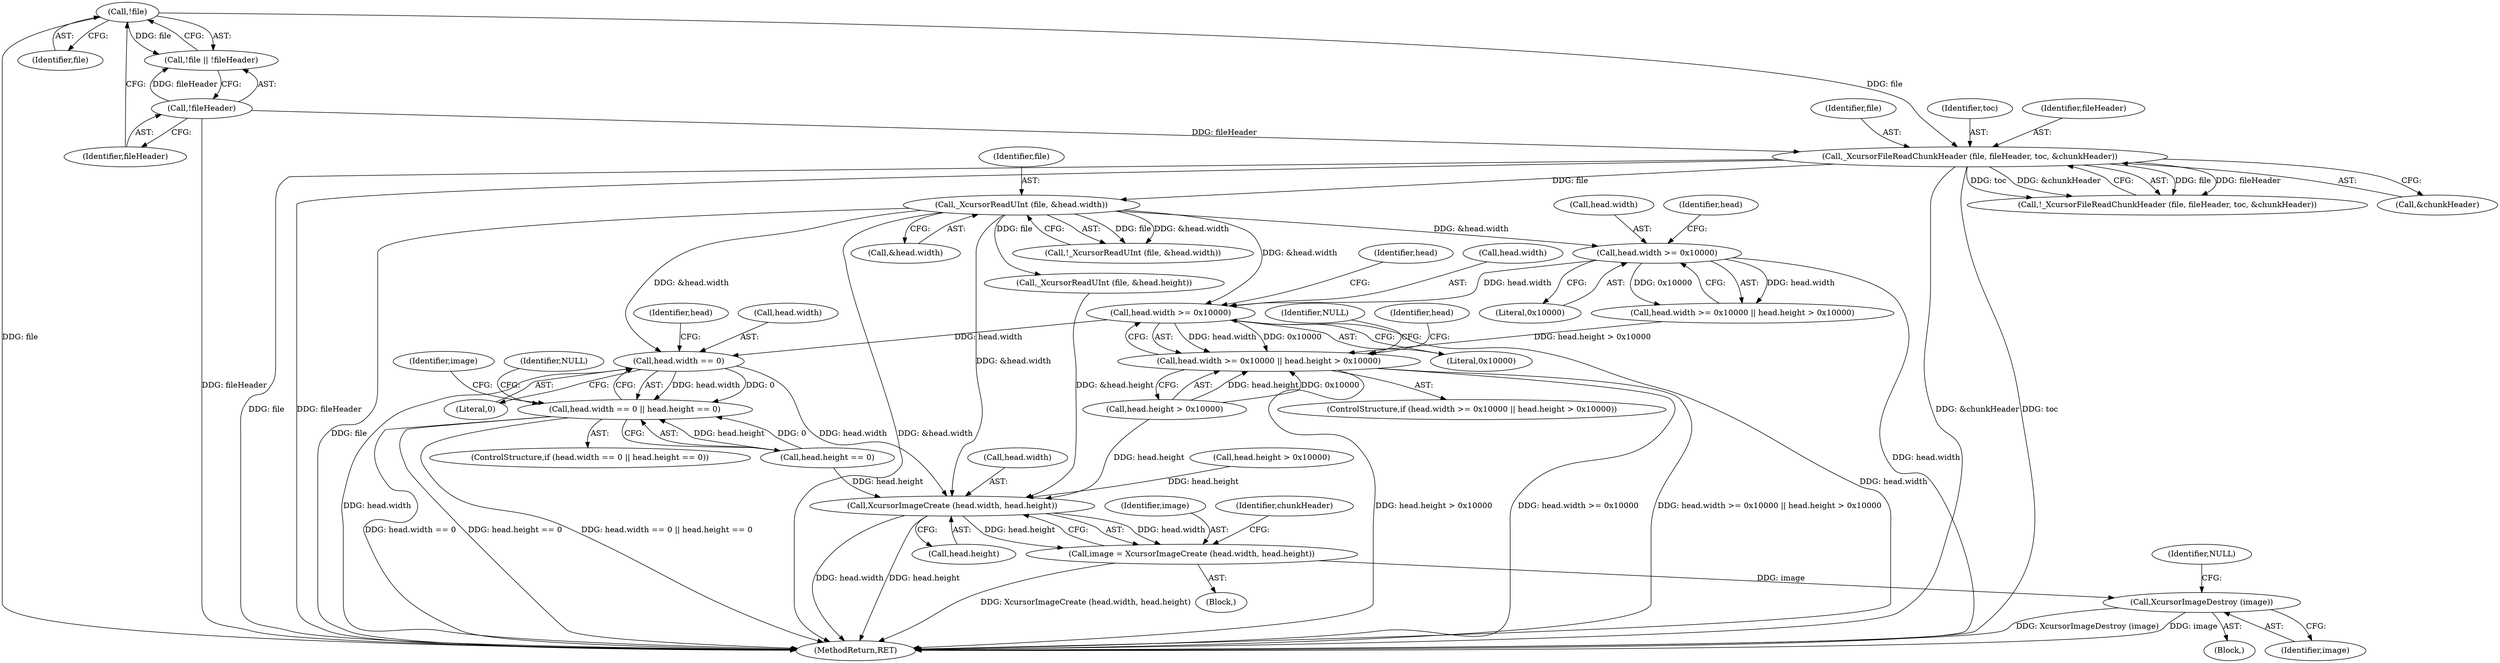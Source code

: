 digraph "1_xcursor_4794b5dd34688158fb51a2943032569d3780c4b8@del" {
"1001091" [label="(Call,head.width >= 0x10000)"];
"1001017" [label="(Call,_XcursorReadUInt (file, &head.width))"];
"1001007" [label="(Call,_XcursorFileReadChunkHeader (file, fileHeader, toc, &chunkHeader))"];
"1000999" [label="(Call,!file)"];
"1001001" [label="(Call,!fileHeader)"];
"1001067" [label="(Call,head.width >= 0x10000)"];
"1001090" [label="(Call,head.width >= 0x10000 || head.height > 0x10000)"];
"1001105" [label="(Call,head.width == 0)"];
"1001104" [label="(Call,head.width == 0 || head.height == 0)"];
"1001133" [label="(Call,XcursorImageCreate (head.width, head.height))"];
"1001131" [label="(Call,image = XcursorImageCreate (head.width, head.height))"];
"1001163" [label="(Call,XcursorImageDestroy (image))"];
"1001105" [label="(Call,head.width == 0)"];
"1001143" [label="(Identifier,chunkHeader)"];
"1001011" [label="(Call,&chunkHeader)"];
"1001010" [label="(Identifier,toc)"];
"1001001" [label="(Call,!fileHeader)"];
"1001091" [label="(Call,head.width >= 0x10000)"];
"1001016" [label="(Call,!_XcursorReadUInt (file, &head.width))"];
"1001095" [label="(Literal,0x10000)"];
"1001072" [label="(Call,head.height > 0x10000)"];
"1001119" [label="(Identifier,image)"];
"1001098" [label="(Identifier,head)"];
"1001027" [label="(Call,_XcursorReadUInt (file, &head.height))"];
"1001092" [label="(Call,head.width)"];
"1001096" [label="(Call,head.height > 0x10000)"];
"1001017" [label="(Call,_XcursorReadUInt (file, &head.width))"];
"1001074" [label="(Identifier,head)"];
"1001000" [label="(Identifier,file)"];
"1001112" [label="(Identifier,head)"];
"1001066" [label="(Call,head.width >= 0x10000 || head.height > 0x10000)"];
"1000999" [label="(Call,!file)"];
"1001133" [label="(Call,XcursorImageCreate (head.width, head.height))"];
"1001106" [label="(Call,head.width)"];
"1001110" [label="(Call,head.height == 0)"];
"1001019" [label="(Call,&head.width)"];
"1001089" [label="(ControlStructure,if (head.width >= 0x10000 || head.height > 0x10000))"];
"1000991" [label="(Block,)"];
"1001009" [label="(Identifier,fileHeader)"];
"1001163" [label="(Call,XcursorImageDestroy (image))"];
"1001171" [label="(MethodReturn,RET)"];
"1001067" [label="(Call,head.width >= 0x10000)"];
"1001008" [label="(Identifier,file)"];
"1001116" [label="(Identifier,NULL)"];
"1001090" [label="(Call,head.width >= 0x10000 || head.height > 0x10000)"];
"1001137" [label="(Call,head.height)"];
"1001006" [label="(Call,!_XcursorFileReadChunkHeader (file, fileHeader, toc, &chunkHeader))"];
"1001162" [label="(Block,)"];
"1001068" [label="(Call,head.width)"];
"1001109" [label="(Literal,0)"];
"1001002" [label="(Identifier,fileHeader)"];
"1001134" [label="(Call,head.width)"];
"1001166" [label="(Identifier,NULL)"];
"1000998" [label="(Call,!file || !fileHeader)"];
"1001131" [label="(Call,image = XcursorImageCreate (head.width, head.height))"];
"1001071" [label="(Literal,0x10000)"];
"1001164" [label="(Identifier,image)"];
"1001007" [label="(Call,_XcursorFileReadChunkHeader (file, fileHeader, toc, &chunkHeader))"];
"1001103" [label="(ControlStructure,if (head.width == 0 || head.height == 0))"];
"1001132" [label="(Identifier,image)"];
"1001104" [label="(Call,head.width == 0 || head.height == 0)"];
"1001018" [label="(Identifier,file)"];
"1001107" [label="(Identifier,head)"];
"1001102" [label="(Identifier,NULL)"];
"1001091" -> "1001090"  [label="AST: "];
"1001091" -> "1001095"  [label="CFG: "];
"1001092" -> "1001091"  [label="AST: "];
"1001095" -> "1001091"  [label="AST: "];
"1001098" -> "1001091"  [label="CFG: "];
"1001090" -> "1001091"  [label="CFG: "];
"1001091" -> "1001171"  [label="DDG: head.width"];
"1001091" -> "1001090"  [label="DDG: head.width"];
"1001091" -> "1001090"  [label="DDG: 0x10000"];
"1001017" -> "1001091"  [label="DDG: &head.width"];
"1001067" -> "1001091"  [label="DDG: head.width"];
"1001091" -> "1001105"  [label="DDG: head.width"];
"1001017" -> "1001016"  [label="AST: "];
"1001017" -> "1001019"  [label="CFG: "];
"1001018" -> "1001017"  [label="AST: "];
"1001019" -> "1001017"  [label="AST: "];
"1001016" -> "1001017"  [label="CFG: "];
"1001017" -> "1001171"  [label="DDG: file"];
"1001017" -> "1001171"  [label="DDG: &head.width"];
"1001017" -> "1001016"  [label="DDG: file"];
"1001017" -> "1001016"  [label="DDG: &head.width"];
"1001007" -> "1001017"  [label="DDG: file"];
"1001017" -> "1001027"  [label="DDG: file"];
"1001017" -> "1001067"  [label="DDG: &head.width"];
"1001017" -> "1001105"  [label="DDG: &head.width"];
"1001017" -> "1001133"  [label="DDG: &head.width"];
"1001007" -> "1001006"  [label="AST: "];
"1001007" -> "1001011"  [label="CFG: "];
"1001008" -> "1001007"  [label="AST: "];
"1001009" -> "1001007"  [label="AST: "];
"1001010" -> "1001007"  [label="AST: "];
"1001011" -> "1001007"  [label="AST: "];
"1001006" -> "1001007"  [label="CFG: "];
"1001007" -> "1001171"  [label="DDG: file"];
"1001007" -> "1001171"  [label="DDG: fileHeader"];
"1001007" -> "1001171"  [label="DDG: &chunkHeader"];
"1001007" -> "1001171"  [label="DDG: toc"];
"1001007" -> "1001006"  [label="DDG: file"];
"1001007" -> "1001006"  [label="DDG: fileHeader"];
"1001007" -> "1001006"  [label="DDG: toc"];
"1001007" -> "1001006"  [label="DDG: &chunkHeader"];
"1000999" -> "1001007"  [label="DDG: file"];
"1001001" -> "1001007"  [label="DDG: fileHeader"];
"1000999" -> "1000998"  [label="AST: "];
"1000999" -> "1001000"  [label="CFG: "];
"1001000" -> "1000999"  [label="AST: "];
"1001002" -> "1000999"  [label="CFG: "];
"1000998" -> "1000999"  [label="CFG: "];
"1000999" -> "1001171"  [label="DDG: file"];
"1000999" -> "1000998"  [label="DDG: file"];
"1001001" -> "1000998"  [label="AST: "];
"1001001" -> "1001002"  [label="CFG: "];
"1001002" -> "1001001"  [label="AST: "];
"1000998" -> "1001001"  [label="CFG: "];
"1001001" -> "1001171"  [label="DDG: fileHeader"];
"1001001" -> "1000998"  [label="DDG: fileHeader"];
"1001067" -> "1001066"  [label="AST: "];
"1001067" -> "1001071"  [label="CFG: "];
"1001068" -> "1001067"  [label="AST: "];
"1001071" -> "1001067"  [label="AST: "];
"1001074" -> "1001067"  [label="CFG: "];
"1001066" -> "1001067"  [label="CFG: "];
"1001067" -> "1001171"  [label="DDG: head.width"];
"1001067" -> "1001066"  [label="DDG: head.width"];
"1001067" -> "1001066"  [label="DDG: 0x10000"];
"1001090" -> "1001089"  [label="AST: "];
"1001090" -> "1001096"  [label="CFG: "];
"1001096" -> "1001090"  [label="AST: "];
"1001102" -> "1001090"  [label="CFG: "];
"1001107" -> "1001090"  [label="CFG: "];
"1001090" -> "1001171"  [label="DDG: head.width >= 0x10000"];
"1001090" -> "1001171"  [label="DDG: head.width >= 0x10000 || head.height > 0x10000"];
"1001090" -> "1001171"  [label="DDG: head.height > 0x10000"];
"1001066" -> "1001090"  [label="DDG: head.height > 0x10000"];
"1001096" -> "1001090"  [label="DDG: head.height"];
"1001096" -> "1001090"  [label="DDG: 0x10000"];
"1001105" -> "1001104"  [label="AST: "];
"1001105" -> "1001109"  [label="CFG: "];
"1001106" -> "1001105"  [label="AST: "];
"1001109" -> "1001105"  [label="AST: "];
"1001112" -> "1001105"  [label="CFG: "];
"1001104" -> "1001105"  [label="CFG: "];
"1001105" -> "1001171"  [label="DDG: head.width"];
"1001105" -> "1001104"  [label="DDG: head.width"];
"1001105" -> "1001104"  [label="DDG: 0"];
"1001105" -> "1001133"  [label="DDG: head.width"];
"1001104" -> "1001103"  [label="AST: "];
"1001104" -> "1001110"  [label="CFG: "];
"1001110" -> "1001104"  [label="AST: "];
"1001116" -> "1001104"  [label="CFG: "];
"1001119" -> "1001104"  [label="CFG: "];
"1001104" -> "1001171"  [label="DDG: head.width == 0"];
"1001104" -> "1001171"  [label="DDG: head.height == 0"];
"1001104" -> "1001171"  [label="DDG: head.width == 0 || head.height == 0"];
"1001110" -> "1001104"  [label="DDG: head.height"];
"1001110" -> "1001104"  [label="DDG: 0"];
"1001133" -> "1001131"  [label="AST: "];
"1001133" -> "1001137"  [label="CFG: "];
"1001134" -> "1001133"  [label="AST: "];
"1001137" -> "1001133"  [label="AST: "];
"1001131" -> "1001133"  [label="CFG: "];
"1001133" -> "1001171"  [label="DDG: head.width"];
"1001133" -> "1001171"  [label="DDG: head.height"];
"1001133" -> "1001131"  [label="DDG: head.width"];
"1001133" -> "1001131"  [label="DDG: head.height"];
"1001096" -> "1001133"  [label="DDG: head.height"];
"1001072" -> "1001133"  [label="DDG: head.height"];
"1001110" -> "1001133"  [label="DDG: head.height"];
"1001027" -> "1001133"  [label="DDG: &head.height"];
"1001131" -> "1000991"  [label="AST: "];
"1001132" -> "1001131"  [label="AST: "];
"1001143" -> "1001131"  [label="CFG: "];
"1001131" -> "1001171"  [label="DDG: XcursorImageCreate (head.width, head.height)"];
"1001131" -> "1001163"  [label="DDG: image"];
"1001163" -> "1001162"  [label="AST: "];
"1001163" -> "1001164"  [label="CFG: "];
"1001164" -> "1001163"  [label="AST: "];
"1001166" -> "1001163"  [label="CFG: "];
"1001163" -> "1001171"  [label="DDG: XcursorImageDestroy (image)"];
"1001163" -> "1001171"  [label="DDG: image"];
}
